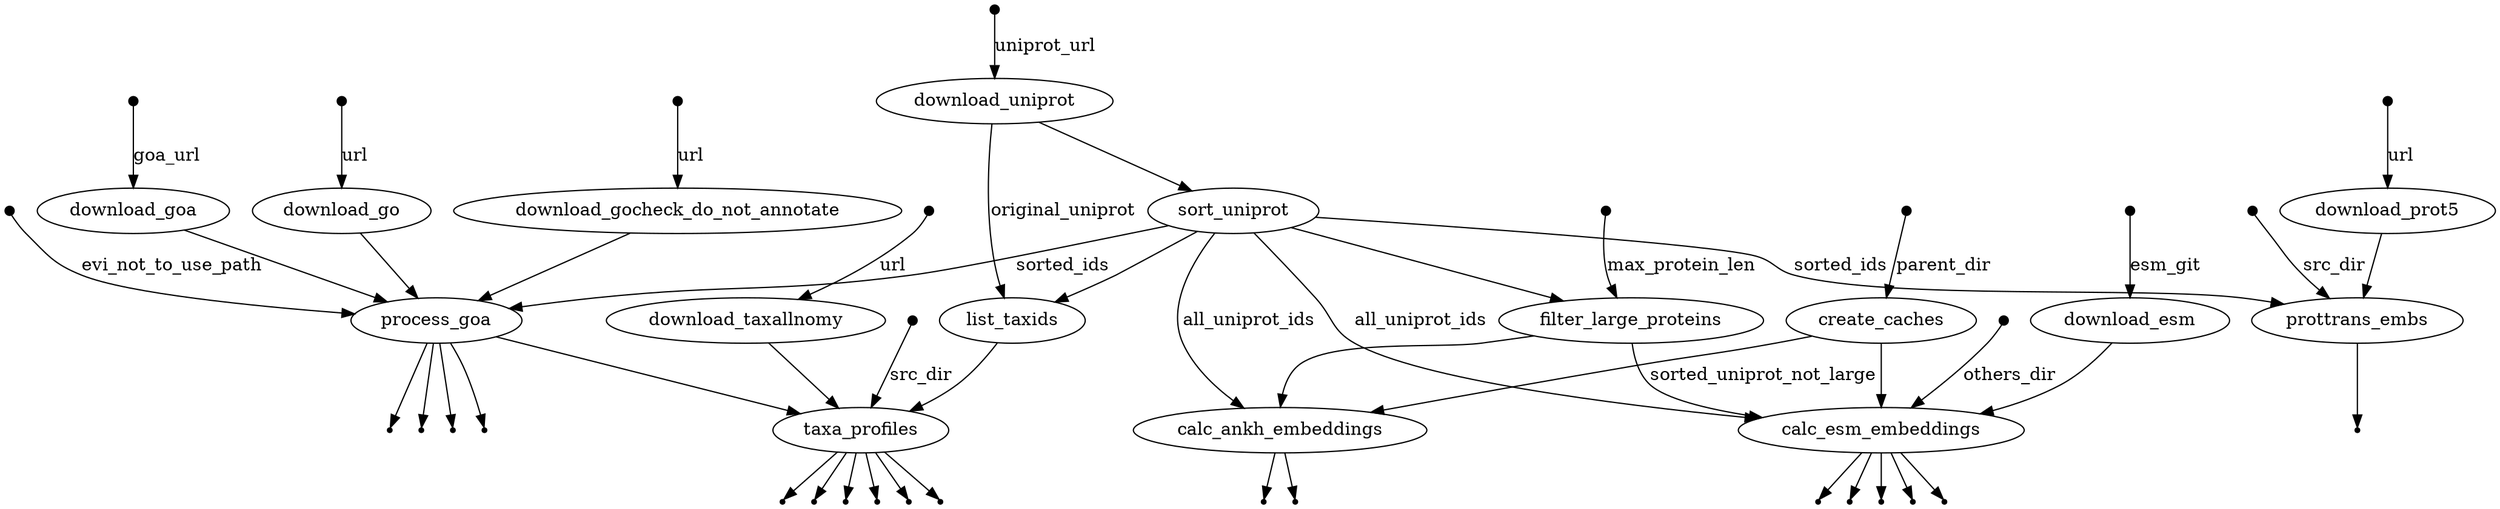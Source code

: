 digraph "dag" {
rankdir=TB;
v0 [shape=point,label="",fixedsize=true,width=0.1];
v1 [label="download_uniprot"];
v0 -> v1 [label="uniprot_url"];

v1 [label="download_uniprot"];
v10 [label="sort_uniprot"];
v1 -> v10;

v2 [shape=point,label="",fixedsize=true,width=0.1];
v3 [label="download_goa"];
v2 -> v3 [label="goa_url"];

v3 [label="download_goa"];
v15 [label="process_goa"];
v3 -> v15;

v4 [shape=point,label="",fixedsize=true,width=0.1];
v5 [label="download_go"];
v4 -> v5 [label="url"];

v5 [label="download_go"];
v15 [label="process_goa"];
v5 -> v15;

v6 [shape=point,label="",fixedsize=true,width=0.1];
v7 [label="download_gocheck_do_not_annotate"];
v6 -> v7 [label="url"];

v7 [label="download_gocheck_do_not_annotate"];
v15 [label="process_goa"];
v7 -> v15;

v8 [shape=point,label="",fixedsize=true,width=0.1];
v9 [label="download_taxallnomy"];
v8 -> v9 [label="url"];

v9 [label="download_taxallnomy"];
v21 [label="taxa_profiles"];
v9 -> v21;

v10 [label="sort_uniprot"];
v13 [label="list_taxids"];
v10 -> v13;

v10 [label="sort_uniprot"];
v12 [label="filter_large_proteins"];
v10 -> v12;

v11 [shape=point,label="",fixedsize=true,width=0.1];
v12 [label="filter_large_proteins"];
v11 -> v12 [label="max_protein_len"];

v12 [label="filter_large_proteins"];
v35 [label="calc_ankh_embeddings"];
v12 -> v35;

v1 [label="download_uniprot"];
v13 [label="list_taxids"];
v1 -> v13 [label="original_uniprot"];

v13 [label="list_taxids"];
v21 [label="taxa_profiles"];
v13 -> v21;

v10 [label="sort_uniprot"];
v15 [label="process_goa"];
v10 -> v15 [label="sorted_ids"];

v14 [shape=point,label="",fixedsize=true,width=0.1];
v15 [label="process_goa"];
v14 -> v15 [label="evi_not_to_use_path"];

v15 [label="process_goa"];
v19 [shape=point];
v15 -> v19;

v15 [label="process_goa"];
v18 [shape=point];
v15 -> v18;

v15 [label="process_goa"];
v21 [label="taxa_profiles"];
v15 -> v21;

v15 [label="process_goa"];
v17 [shape=point];
v15 -> v17;

v15 [label="process_goa"];
v16 [shape=point];
v15 -> v16;

v20 [shape=point,label="",fixedsize=true,width=0.1];
v21 [label="taxa_profiles"];
v20 -> v21 [label="src_dir"];

v21 [label="taxa_profiles"];
v27 [shape=point];
v21 -> v27;

v21 [label="taxa_profiles"];
v26 [shape=point];
v21 -> v26;

v21 [label="taxa_profiles"];
v25 [shape=point];
v21 -> v25;

v21 [label="taxa_profiles"];
v24 [shape=point];
v21 -> v24;

v21 [label="taxa_profiles"];
v23 [shape=point];
v21 -> v23;

v21 [label="taxa_profiles"];
v22 [shape=point];
v21 -> v22;

v28 [shape=point,label="",fixedsize=true,width=0.1];
v29 [label="download_prot5"];
v28 -> v29 [label="url"];

v29 [label="download_prot5"];
v31 [label="prottrans_embs"];
v29 -> v31;

v10 [label="sort_uniprot"];
v31 [label="prottrans_embs"];
v10 -> v31 [label="sorted_ids"];

v30 [shape=point,label="",fixedsize=true,width=0.1];
v31 [label="prottrans_embs"];
v30 -> v31 [label="src_dir"];

v31 [label="prottrans_embs"];
v32 [shape=point];
v31 -> v32;

v33 [shape=point,label="",fixedsize=true,width=0.1];
v34 [label="create_caches"];
v33 -> v34 [label="parent_dir"];

v34 [label="create_caches"];
v35 [label="calc_ankh_embeddings"];
v34 -> v35;

v34 [label="create_caches"];
v41 [label="calc_esm_embeddings"];
v34 -> v41;

v10 [label="sort_uniprot"];
v35 [label="calc_ankh_embeddings"];
v10 -> v35 [label="all_uniprot_ids"];

v35 [label="calc_ankh_embeddings"];
v37 [shape=point];
v35 -> v37;

v35 [label="calc_ankh_embeddings"];
v36 [shape=point];
v35 -> v36;

v38 [shape=point,label="",fixedsize=true,width=0.1];
v39 [label="download_esm"];
v38 -> v39 [label="esm_git"];

v39 [label="download_esm"];
v41 [label="calc_esm_embeddings"];
v39 -> v41;

v12 [label="filter_large_proteins"];
v41 [label="calc_esm_embeddings"];
v12 -> v41 [label="sorted_uniprot_not_large"];

v10 [label="sort_uniprot"];
v41 [label="calc_esm_embeddings"];
v10 -> v41 [label="all_uniprot_ids"];

v40 [shape=point,label="",fixedsize=true,width=0.1];
v41 [label="calc_esm_embeddings"];
v40 -> v41 [label="others_dir"];

v41 [label="calc_esm_embeddings"];
v46 [shape=point];
v41 -> v46;

v41 [label="calc_esm_embeddings"];
v45 [shape=point];
v41 -> v45;

v41 [label="calc_esm_embeddings"];
v44 [shape=point];
v41 -> v44;

v41 [label="calc_esm_embeddings"];
v43 [shape=point];
v41 -> v43;

v41 [label="calc_esm_embeddings"];
v42 [shape=point];
v41 -> v42;

}

